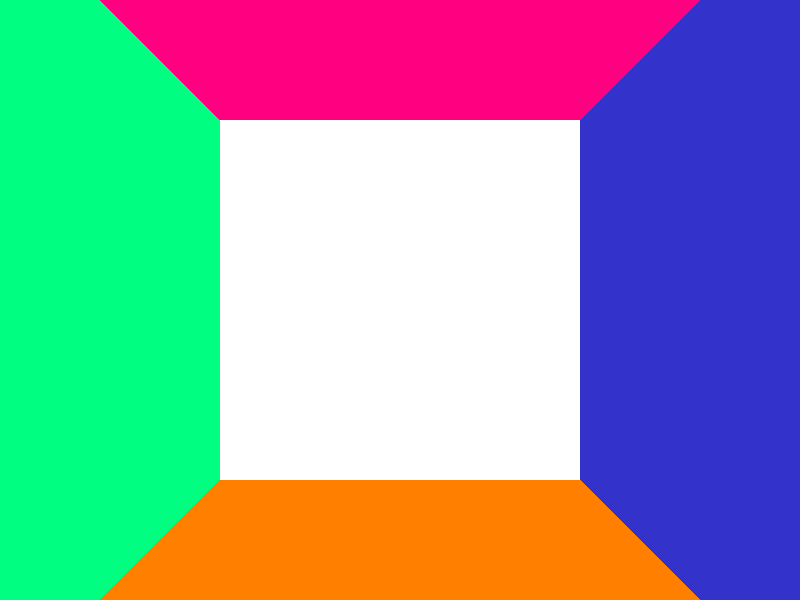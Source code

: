 // cs473, assignment 1 sample file (RIGHT HANDED)

camera {
  location  <0, 0, 14>
  up        <0,  1,  0>
  right     <1.33333, 0,  0>
  look_at   <0, 0, 0>
}




light_source {<0, 0, 0> color rgb <1.5, 1.5, 1.5>}


plane {<0, 1, 0>, -6
      pigment {color rgb <1.0, 0.5, 0.0>}
      finish {ambient 0.4 diffuse 0.8 specular 0.6 roughness 0.05}
      rotate <0, 0, 0>
}

plane {<0, 1, 0>, -6
      pigment {color rgb <0.0, 1.0, 0.5>}
      finish {ambient 0.4 diffuse 0.8 specular 0.6 roughness 0.05}
      rotate <0, 0, 90>
}

plane {<0, 1, 0>, -6
      pigment {color rgb <1.0, 0.0, 0.5>}
      finish {ambient 0.4 diffuse 0.8 specular 0.6 roughness 0.05}
      rotate <0, 0, 180>
}

plane {<0, 1, 0>, -6
      pigment {color rgb <0.2, 0.2, 0.8>}
      finish {ambient 0.4 diffuse 0.8 specular 0.6 roughness 0.05}
      rotate <0, 0, 270>
}

plane {<0, 0, 1>, -6
      pigment {color rgb <1.0, 1.0, 1.0>}
      finish {ambient 0.4 diffuse 0.8 }
      rotate <0, 0, 0>
}


